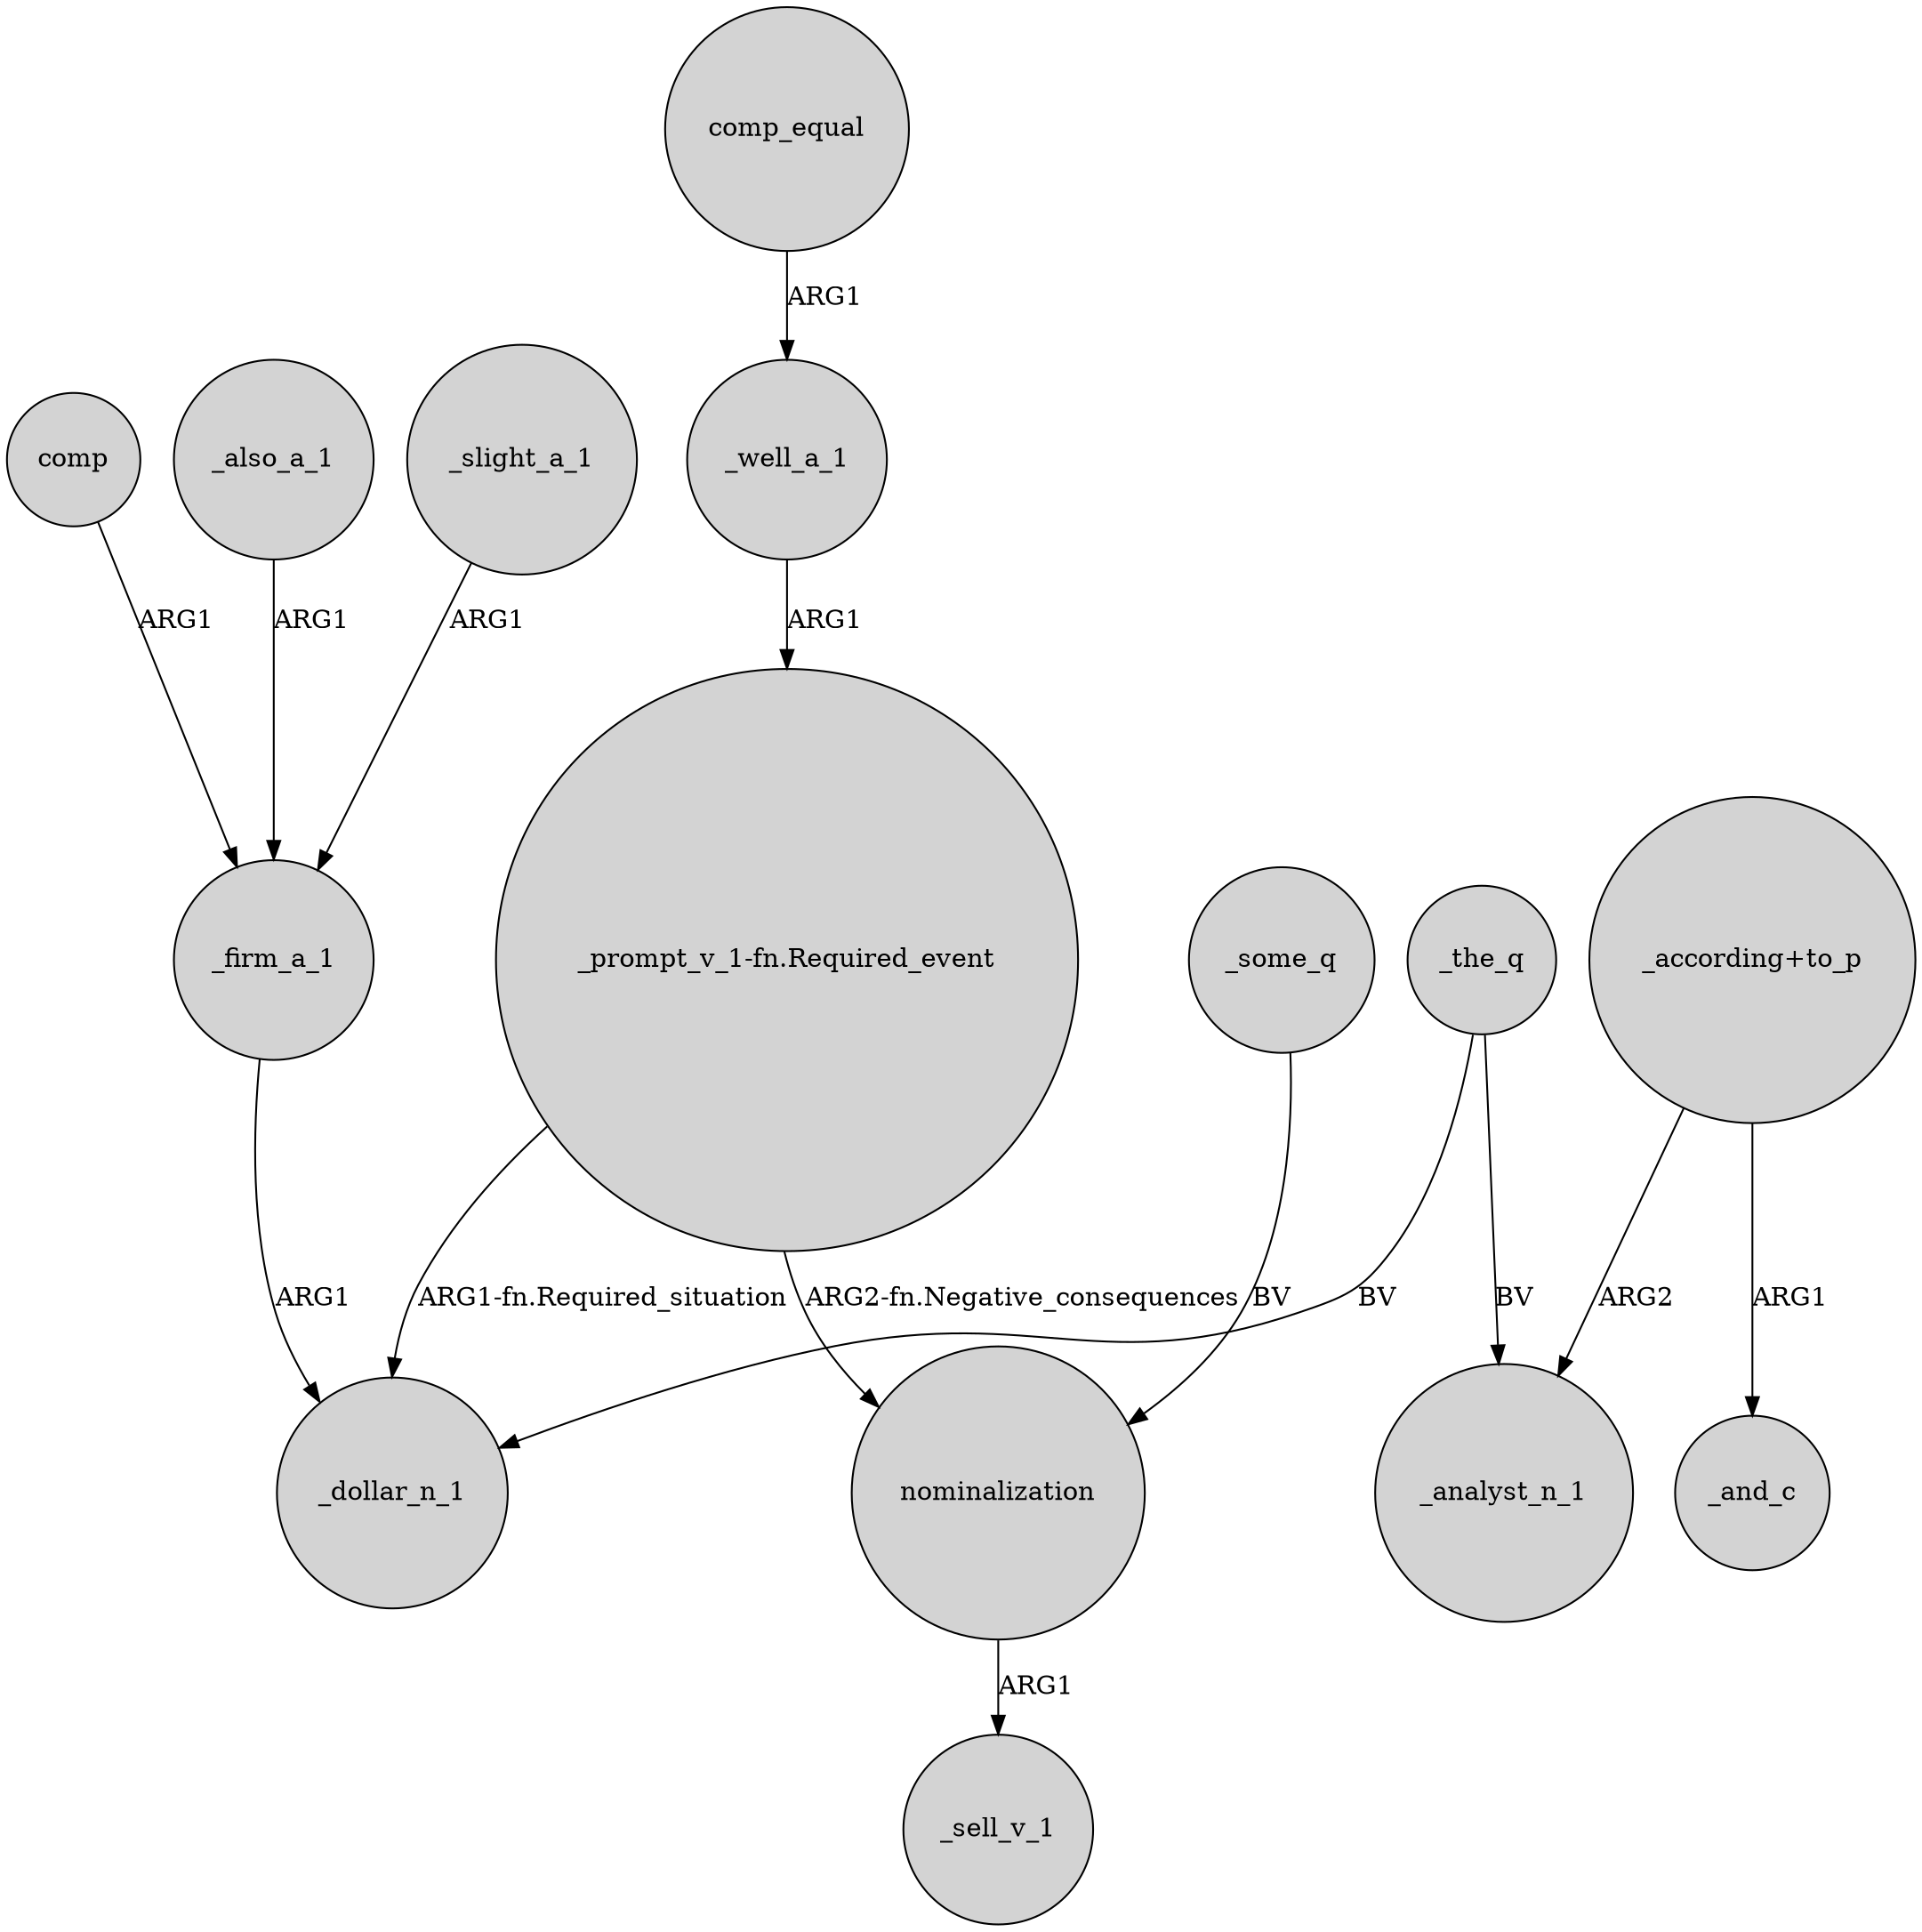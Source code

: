 digraph {
	node [shape=circle style=filled]
	comp -> _firm_a_1 [label=ARG1]
	_the_q -> _dollar_n_1 [label=BV]
	comp_equal -> _well_a_1 [label=ARG1]
	"_prompt_v_1-fn.Required_event" -> nominalization [label="ARG2-fn.Negative_consequences"]
	_also_a_1 -> _firm_a_1 [label=ARG1]
	_some_q -> nominalization [label=BV]
	"_prompt_v_1-fn.Required_event" -> _dollar_n_1 [label="ARG1-fn.Required_situation"]
	"_according+to_p" -> _analyst_n_1 [label=ARG2]
	_the_q -> _analyst_n_1 [label=BV]
	_well_a_1 -> "_prompt_v_1-fn.Required_event" [label=ARG1]
	_slight_a_1 -> _firm_a_1 [label=ARG1]
	"_according+to_p" -> _and_c [label=ARG1]
	_firm_a_1 -> _dollar_n_1 [label=ARG1]
	nominalization -> _sell_v_1 [label=ARG1]
}
